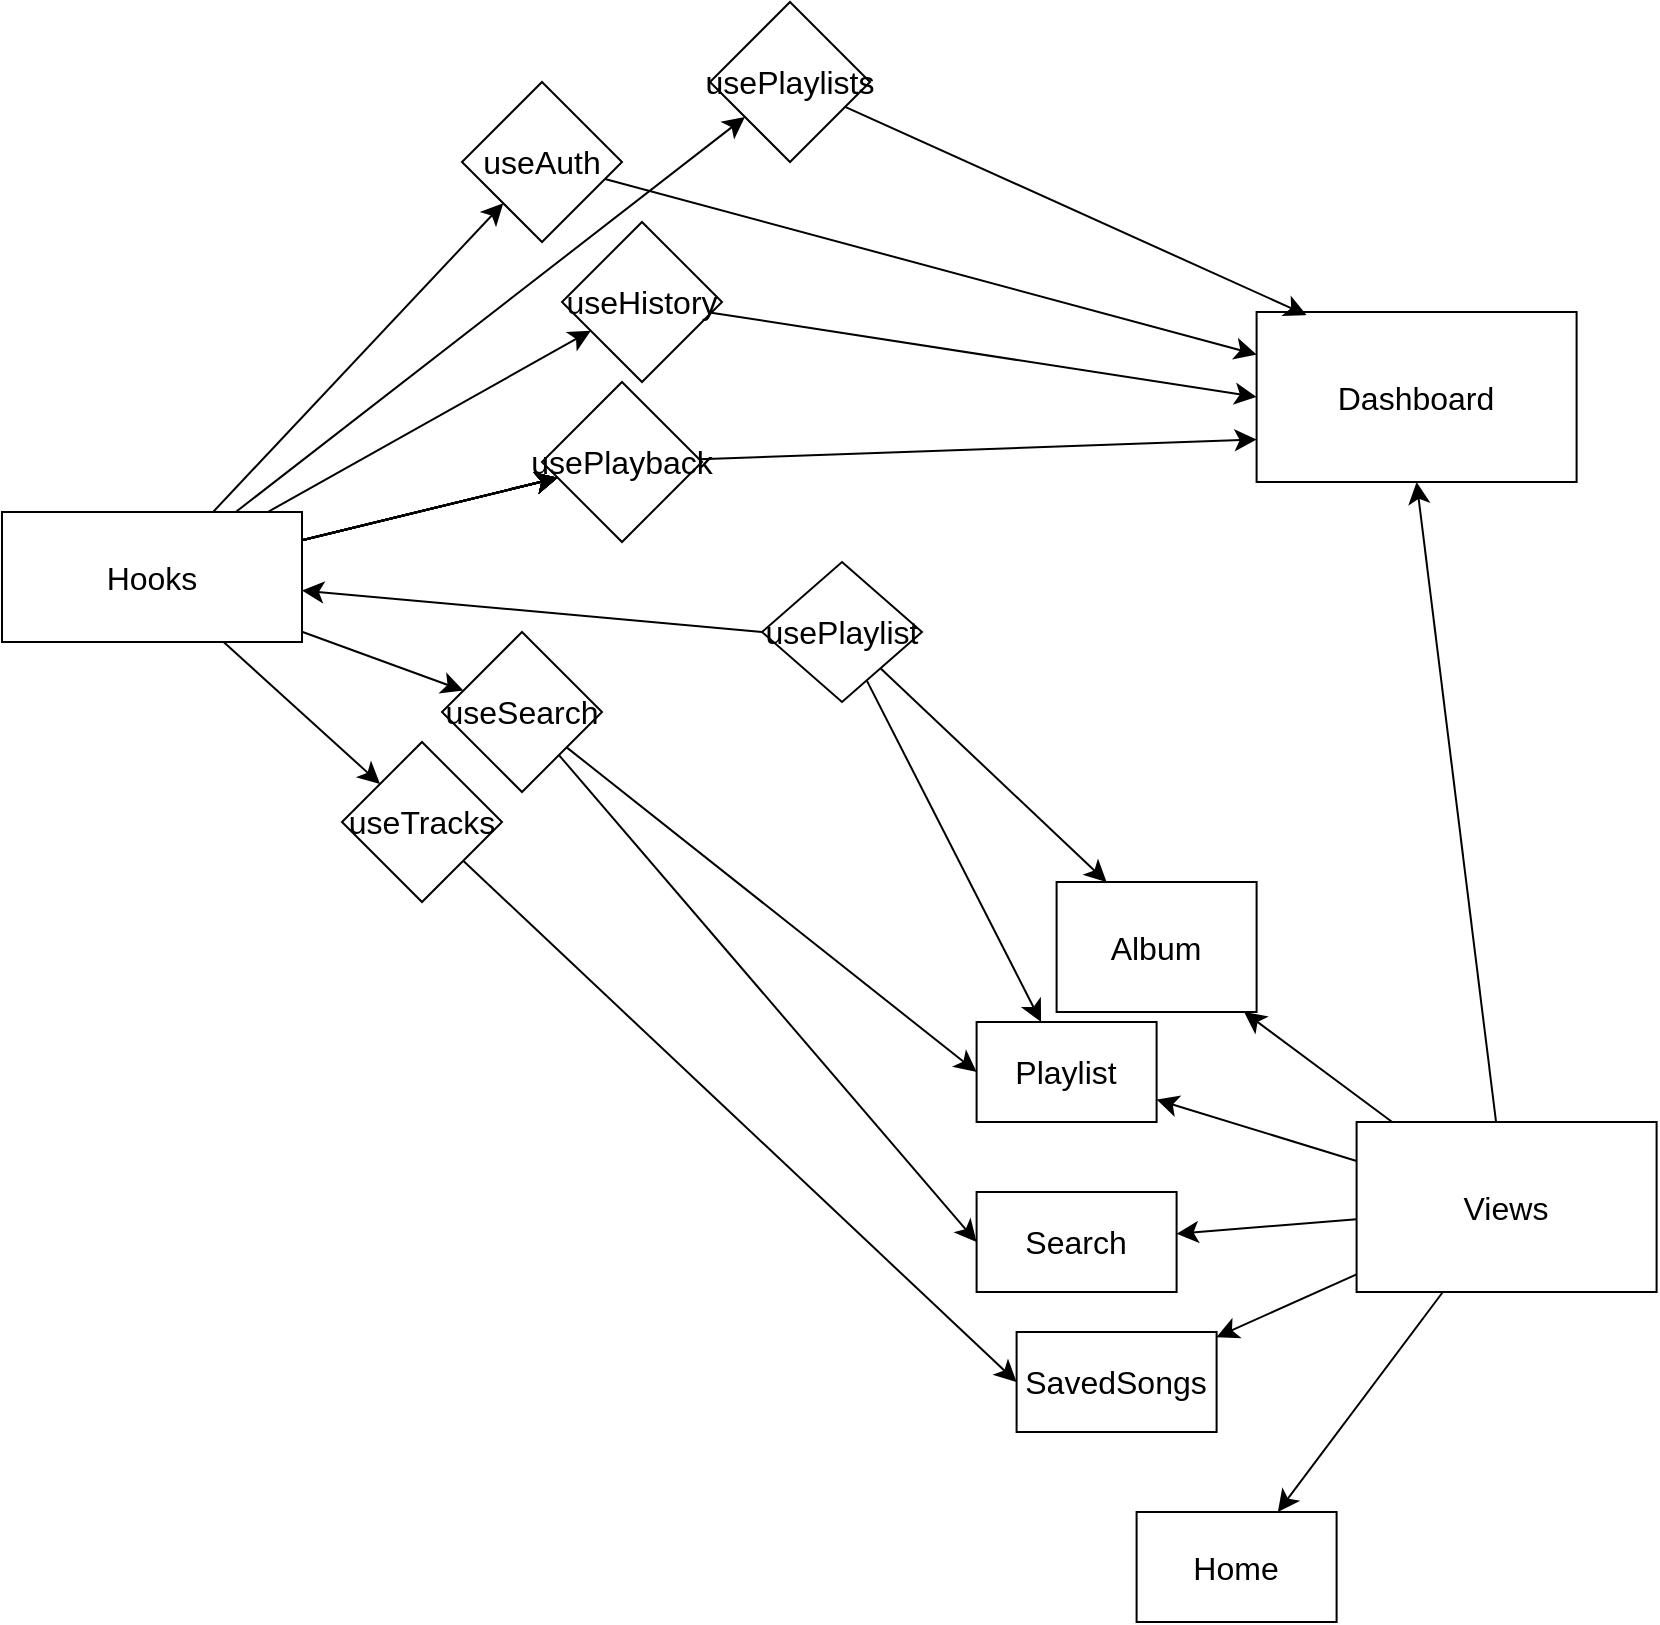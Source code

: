 <mxfile version="21.3.6" type="device">
  <diagram id="C5RBs43oDa-KdzZeNtuy" name="Page-1">
    <mxGraphModel dx="2084" dy="1904" grid="1" gridSize="10" guides="1" tooltips="1" connect="1" arrows="1" fold="1" page="1" pageScale="1" pageWidth="827" pageHeight="1169" math="0" shadow="0">
      <root>
        <mxCell id="WIyWlLk6GJQsqaUBKTNV-0" />
        <mxCell id="WIyWlLk6GJQsqaUBKTNV-1" parent="WIyWlLk6GJQsqaUBKTNV-0" />
        <mxCell id="a4OTLUtItuGeTME4cSqo-0" value="Dashboard" style="rounded=0;whiteSpace=wrap;html=1;fontSize=16;" parent="WIyWlLk6GJQsqaUBKTNV-1" vertex="1">
          <mxGeometry x="607.3" y="65" width="160" height="85" as="geometry" />
        </mxCell>
        <mxCell id="a4OTLUtItuGeTME4cSqo-6" value="" style="edgeStyle=none;curved=1;rounded=0;orthogonalLoop=1;jettySize=auto;html=1;fontSize=12;startSize=8;endSize=8;" parent="WIyWlLk6GJQsqaUBKTNV-1" source="a4OTLUtItuGeTME4cSqo-1" target="a4OTLUtItuGeTME4cSqo-5" edge="1">
          <mxGeometry relative="1" as="geometry" />
        </mxCell>
        <mxCell id="a4OTLUtItuGeTME4cSqo-7" value="" style="edgeStyle=none;curved=1;rounded=0;orthogonalLoop=1;jettySize=auto;html=1;fontSize=12;startSize=8;endSize=8;" parent="WIyWlLk6GJQsqaUBKTNV-1" source="a4OTLUtItuGeTME4cSqo-1" target="a4OTLUtItuGeTME4cSqo-5" edge="1">
          <mxGeometry relative="1" as="geometry" />
        </mxCell>
        <mxCell id="a4OTLUtItuGeTME4cSqo-8" value="" style="edgeStyle=none;curved=1;rounded=0;orthogonalLoop=1;jettySize=auto;html=1;fontSize=12;startSize=8;endSize=8;" parent="WIyWlLk6GJQsqaUBKTNV-1" source="a4OTLUtItuGeTME4cSqo-1" target="a4OTLUtItuGeTME4cSqo-5" edge="1">
          <mxGeometry relative="1" as="geometry" />
        </mxCell>
        <mxCell id="a4OTLUtItuGeTME4cSqo-9" value="" style="edgeStyle=none;curved=1;rounded=0;orthogonalLoop=1;jettySize=auto;html=1;fontSize=12;startSize=8;endSize=8;" parent="WIyWlLk6GJQsqaUBKTNV-1" source="a4OTLUtItuGeTME4cSqo-1" target="a4OTLUtItuGeTME4cSqo-5" edge="1">
          <mxGeometry relative="1" as="geometry" />
        </mxCell>
        <mxCell id="a4OTLUtItuGeTME4cSqo-10" value="" style="edgeStyle=none;curved=1;rounded=0;orthogonalLoop=1;jettySize=auto;html=1;fontSize=12;startSize=8;endSize=8;" parent="WIyWlLk6GJQsqaUBKTNV-1" source="a4OTLUtItuGeTME4cSqo-1" target="a4OTLUtItuGeTME4cSqo-5" edge="1">
          <mxGeometry relative="1" as="geometry" />
        </mxCell>
        <mxCell id="a4OTLUtItuGeTME4cSqo-11" value="" style="edgeStyle=none;curved=1;rounded=0;orthogonalLoop=1;jettySize=auto;html=1;fontSize=12;startSize=8;endSize=8;" parent="WIyWlLk6GJQsqaUBKTNV-1" source="a4OTLUtItuGeTME4cSqo-1" target="a4OTLUtItuGeTME4cSqo-5" edge="1">
          <mxGeometry relative="1" as="geometry" />
        </mxCell>
        <mxCell id="a4OTLUtItuGeTME4cSqo-12" value="" style="edgeStyle=none;curved=1;rounded=0;orthogonalLoop=1;jettySize=auto;html=1;fontSize=12;startSize=8;endSize=8;" parent="WIyWlLk6GJQsqaUBKTNV-1" source="a4OTLUtItuGeTME4cSqo-1" target="a4OTLUtItuGeTME4cSqo-5" edge="1">
          <mxGeometry relative="1" as="geometry" />
        </mxCell>
        <mxCell id="a4OTLUtItuGeTME4cSqo-13" value="" style="edgeStyle=none;curved=1;rounded=0;orthogonalLoop=1;jettySize=auto;html=1;fontSize=12;startSize=8;endSize=8;" parent="WIyWlLk6GJQsqaUBKTNV-1" source="a4OTLUtItuGeTME4cSqo-1" target="a4OTLUtItuGeTME4cSqo-5" edge="1">
          <mxGeometry relative="1" as="geometry" />
        </mxCell>
        <mxCell id="a4OTLUtItuGeTME4cSqo-15" value="" style="edgeStyle=none;curved=1;rounded=0;orthogonalLoop=1;jettySize=auto;html=1;fontSize=12;startSize=8;endSize=8;" parent="WIyWlLk6GJQsqaUBKTNV-1" source="a4OTLUtItuGeTME4cSqo-1" target="a4OTLUtItuGeTME4cSqo-14" edge="1">
          <mxGeometry relative="1" as="geometry" />
        </mxCell>
        <mxCell id="a4OTLUtItuGeTME4cSqo-17" value="" style="edgeStyle=none;curved=1;rounded=0;orthogonalLoop=1;jettySize=auto;html=1;fontSize=12;startSize=8;endSize=8;" parent="WIyWlLk6GJQsqaUBKTNV-1" source="a4OTLUtItuGeTME4cSqo-1" target="a4OTLUtItuGeTME4cSqo-16" edge="1">
          <mxGeometry relative="1" as="geometry" />
        </mxCell>
        <mxCell id="a4OTLUtItuGeTME4cSqo-19" value="" style="edgeStyle=none;curved=1;rounded=0;orthogonalLoop=1;jettySize=auto;html=1;fontSize=12;startSize=8;endSize=8;" parent="WIyWlLk6GJQsqaUBKTNV-1" source="a4OTLUtItuGeTME4cSqo-1" target="a4OTLUtItuGeTME4cSqo-18" edge="1">
          <mxGeometry relative="1" as="geometry" />
        </mxCell>
        <mxCell id="a4OTLUtItuGeTME4cSqo-21" value="" style="edgeStyle=none;curved=1;rounded=0;orthogonalLoop=1;jettySize=auto;html=1;fontSize=12;startSize=8;endSize=8;" parent="WIyWlLk6GJQsqaUBKTNV-1" source="a4OTLUtItuGeTME4cSqo-1" target="a4OTLUtItuGeTME4cSqo-20" edge="1">
          <mxGeometry relative="1" as="geometry" />
        </mxCell>
        <mxCell id="a4OTLUtItuGeTME4cSqo-49" value="" style="edgeStyle=none;curved=1;rounded=0;orthogonalLoop=1;jettySize=auto;html=1;fontSize=12;startSize=8;endSize=8;" parent="WIyWlLk6GJQsqaUBKTNV-1" source="a4OTLUtItuGeTME4cSqo-1" target="a4OTLUtItuGeTME4cSqo-48" edge="1">
          <mxGeometry relative="1" as="geometry" />
        </mxCell>
        <mxCell id="a4OTLUtItuGeTME4cSqo-1" value="Hooks" style="rounded=0;whiteSpace=wrap;html=1;fontSize=16;" parent="WIyWlLk6GJQsqaUBKTNV-1" vertex="1">
          <mxGeometry x="-20" y="165" width="150" height="65" as="geometry" />
        </mxCell>
        <mxCell id="a4OTLUtItuGeTME4cSqo-26" value="" style="edgeStyle=none;curved=1;rounded=0;orthogonalLoop=1;jettySize=auto;html=1;fontSize=12;startSize=8;endSize=8;" parent="WIyWlLk6GJQsqaUBKTNV-1" source="a4OTLUtItuGeTME4cSqo-2" target="a4OTLUtItuGeTME4cSqo-25" edge="1">
          <mxGeometry relative="1" as="geometry" />
        </mxCell>
        <mxCell id="a4OTLUtItuGeTME4cSqo-28" value="" style="edgeStyle=none;curved=1;rounded=0;orthogonalLoop=1;jettySize=auto;html=1;fontSize=12;startSize=8;endSize=8;" parent="WIyWlLk6GJQsqaUBKTNV-1" source="a4OTLUtItuGeTME4cSqo-2" target="a4OTLUtItuGeTME4cSqo-27" edge="1">
          <mxGeometry relative="1" as="geometry" />
        </mxCell>
        <mxCell id="a4OTLUtItuGeTME4cSqo-30" value="" style="edgeStyle=none;curved=1;rounded=0;orthogonalLoop=1;jettySize=auto;html=1;fontSize=12;startSize=8;endSize=8;" parent="WIyWlLk6GJQsqaUBKTNV-1" source="a4OTLUtItuGeTME4cSqo-2" target="a4OTLUtItuGeTME4cSqo-29" edge="1">
          <mxGeometry relative="1" as="geometry" />
        </mxCell>
        <mxCell id="a4OTLUtItuGeTME4cSqo-32" value="" style="edgeStyle=none;curved=1;rounded=0;orthogonalLoop=1;jettySize=auto;html=1;fontSize=12;startSize=8;endSize=8;" parent="WIyWlLk6GJQsqaUBKTNV-1" source="a4OTLUtItuGeTME4cSqo-2" target="a4OTLUtItuGeTME4cSqo-31" edge="1">
          <mxGeometry relative="1" as="geometry" />
        </mxCell>
        <mxCell id="a4OTLUtItuGeTME4cSqo-39" style="edgeStyle=none;curved=1;rounded=0;orthogonalLoop=1;jettySize=auto;html=1;entryX=0.5;entryY=1;entryDx=0;entryDy=0;fontSize=12;startSize=8;endSize=8;" parent="WIyWlLk6GJQsqaUBKTNV-1" source="a4OTLUtItuGeTME4cSqo-2" target="a4OTLUtItuGeTME4cSqo-0" edge="1">
          <mxGeometry relative="1" as="geometry" />
        </mxCell>
        <mxCell id="a4OTLUtItuGeTME4cSqo-45" value="" style="edgeStyle=none;curved=1;rounded=0;orthogonalLoop=1;jettySize=auto;html=1;fontSize=12;startSize=8;endSize=8;" parent="WIyWlLk6GJQsqaUBKTNV-1" source="a4OTLUtItuGeTME4cSqo-2" target="a4OTLUtItuGeTME4cSqo-44" edge="1">
          <mxGeometry relative="1" as="geometry" />
        </mxCell>
        <mxCell id="a4OTLUtItuGeTME4cSqo-2" value="Views" style="rounded=0;whiteSpace=wrap;html=1;fontSize=16;" parent="WIyWlLk6GJQsqaUBKTNV-1" vertex="1">
          <mxGeometry x="657.3" y="470" width="150" height="85" as="geometry" />
        </mxCell>
        <mxCell id="a4OTLUtItuGeTME4cSqo-41" style="edgeStyle=none;curved=1;rounded=0;orthogonalLoop=1;jettySize=auto;html=1;exitX=0;exitY=0.5;exitDx=0;exitDy=0;fontSize=12;startSize=8;endSize=8;" parent="WIyWlLk6GJQsqaUBKTNV-1" source="a4OTLUtItuGeTME4cSqo-3" target="a4OTLUtItuGeTME4cSqo-1" edge="1">
          <mxGeometry relative="1" as="geometry" />
        </mxCell>
        <mxCell id="1RcgN7MGZJYINN4Vdq3p-1" style="edgeStyle=none;curved=1;rounded=0;orthogonalLoop=1;jettySize=auto;html=1;fontSize=12;startSize=8;endSize=8;" edge="1" parent="WIyWlLk6GJQsqaUBKTNV-1" source="a4OTLUtItuGeTME4cSqo-3" target="a4OTLUtItuGeTME4cSqo-25">
          <mxGeometry relative="1" as="geometry" />
        </mxCell>
        <mxCell id="1RcgN7MGZJYINN4Vdq3p-2" style="edgeStyle=none;curved=1;rounded=0;orthogonalLoop=1;jettySize=auto;html=1;entryX=0.25;entryY=0;entryDx=0;entryDy=0;fontSize=12;startSize=8;endSize=8;" edge="1" parent="WIyWlLk6GJQsqaUBKTNV-1" source="a4OTLUtItuGeTME4cSqo-3" target="a4OTLUtItuGeTME4cSqo-27">
          <mxGeometry relative="1" as="geometry" />
        </mxCell>
        <mxCell id="a4OTLUtItuGeTME4cSqo-3" value="usePlaylist" style="rhombus;whiteSpace=wrap;html=1;fontSize=16;rounded=0;" parent="WIyWlLk6GJQsqaUBKTNV-1" vertex="1">
          <mxGeometry x="360" y="190" width="80" height="70" as="geometry" />
        </mxCell>
        <mxCell id="a4OTLUtItuGeTME4cSqo-36" style="edgeStyle=none;curved=1;rounded=0;orthogonalLoop=1;jettySize=auto;html=1;entryX=0;entryY=0.75;entryDx=0;entryDy=0;fontSize=12;startSize=8;endSize=8;" parent="WIyWlLk6GJQsqaUBKTNV-1" source="a4OTLUtItuGeTME4cSqo-5" target="a4OTLUtItuGeTME4cSqo-0" edge="1">
          <mxGeometry relative="1" as="geometry" />
        </mxCell>
        <mxCell id="a4OTLUtItuGeTME4cSqo-5" value="usePlayback" style="rhombus;whiteSpace=wrap;html=1;fontSize=16;rounded=0;" parent="WIyWlLk6GJQsqaUBKTNV-1" vertex="1">
          <mxGeometry x="250" y="100" width="80" height="80" as="geometry" />
        </mxCell>
        <mxCell id="a4OTLUtItuGeTME4cSqo-34" style="edgeStyle=none;curved=1;rounded=0;orthogonalLoop=1;jettySize=auto;html=1;entryX=0;entryY=0.5;entryDx=0;entryDy=0;fontSize=12;startSize=8;endSize=8;" parent="WIyWlLk6GJQsqaUBKTNV-1" source="a4OTLUtItuGeTME4cSqo-14" target="a4OTLUtItuGeTME4cSqo-31" edge="1">
          <mxGeometry relative="1" as="geometry" />
        </mxCell>
        <mxCell id="a4OTLUtItuGeTME4cSqo-14" value="useTracks" style="rhombus;whiteSpace=wrap;html=1;fontSize=16;rounded=0;" parent="WIyWlLk6GJQsqaUBKTNV-1" vertex="1">
          <mxGeometry x="150" y="280" width="80" height="80" as="geometry" />
        </mxCell>
        <mxCell id="a4OTLUtItuGeTME4cSqo-33" style="edgeStyle=none;curved=1;rounded=0;orthogonalLoop=1;jettySize=auto;html=1;entryX=0;entryY=0.5;entryDx=0;entryDy=0;fontSize=12;startSize=8;endSize=8;" parent="WIyWlLk6GJQsqaUBKTNV-1" source="a4OTLUtItuGeTME4cSqo-16" target="a4OTLUtItuGeTME4cSqo-25" edge="1">
          <mxGeometry relative="1" as="geometry" />
        </mxCell>
        <mxCell id="a4OTLUtItuGeTME4cSqo-43" style="edgeStyle=none;curved=1;rounded=0;orthogonalLoop=1;jettySize=auto;html=1;entryX=0;entryY=0.5;entryDx=0;entryDy=0;fontSize=12;startSize=8;endSize=8;" parent="WIyWlLk6GJQsqaUBKTNV-1" source="a4OTLUtItuGeTME4cSqo-16" target="a4OTLUtItuGeTME4cSqo-29" edge="1">
          <mxGeometry relative="1" as="geometry" />
        </mxCell>
        <mxCell id="a4OTLUtItuGeTME4cSqo-16" value="useSearch" style="rhombus;whiteSpace=wrap;html=1;fontSize=16;rounded=0;" parent="WIyWlLk6GJQsqaUBKTNV-1" vertex="1">
          <mxGeometry x="200" y="225" width="80" height="80" as="geometry" />
        </mxCell>
        <mxCell id="a4OTLUtItuGeTME4cSqo-23" style="edgeStyle=none;curved=1;rounded=0;orthogonalLoop=1;jettySize=auto;html=1;entryX=0;entryY=0.25;entryDx=0;entryDy=0;fontSize=12;startSize=8;endSize=8;" parent="WIyWlLk6GJQsqaUBKTNV-1" source="a4OTLUtItuGeTME4cSqo-18" target="a4OTLUtItuGeTME4cSqo-0" edge="1">
          <mxGeometry relative="1" as="geometry" />
        </mxCell>
        <mxCell id="a4OTLUtItuGeTME4cSqo-18" value="useAuth" style="rhombus;whiteSpace=wrap;html=1;fontSize=16;rounded=0;" parent="WIyWlLk6GJQsqaUBKTNV-1" vertex="1">
          <mxGeometry x="210" y="-50" width="80" height="80" as="geometry" />
        </mxCell>
        <mxCell id="a4OTLUtItuGeTME4cSqo-24" style="edgeStyle=none;curved=1;rounded=0;orthogonalLoop=1;jettySize=auto;html=1;entryX=0;entryY=0.5;entryDx=0;entryDy=0;fontSize=12;startSize=8;endSize=8;" parent="WIyWlLk6GJQsqaUBKTNV-1" source="a4OTLUtItuGeTME4cSqo-20" target="a4OTLUtItuGeTME4cSqo-0" edge="1">
          <mxGeometry relative="1" as="geometry" />
        </mxCell>
        <mxCell id="a4OTLUtItuGeTME4cSqo-20" value="useHistory" style="rhombus;whiteSpace=wrap;html=1;fontSize=16;rounded=0;" parent="WIyWlLk6GJQsqaUBKTNV-1" vertex="1">
          <mxGeometry x="260" y="20" width="80" height="80" as="geometry" />
        </mxCell>
        <mxCell id="a4OTLUtItuGeTME4cSqo-25" value="Playlist" style="whiteSpace=wrap;html=1;fontSize=16;rounded=0;" parent="WIyWlLk6GJQsqaUBKTNV-1" vertex="1">
          <mxGeometry x="467.3" y="420" width="90" height="50" as="geometry" />
        </mxCell>
        <mxCell id="a4OTLUtItuGeTME4cSqo-27" value="Album" style="whiteSpace=wrap;html=1;fontSize=16;rounded=0;" parent="WIyWlLk6GJQsqaUBKTNV-1" vertex="1">
          <mxGeometry x="507.3" y="350" width="100" height="65" as="geometry" />
        </mxCell>
        <mxCell id="a4OTLUtItuGeTME4cSqo-29" value="Search" style="whiteSpace=wrap;html=1;fontSize=16;rounded=0;" parent="WIyWlLk6GJQsqaUBKTNV-1" vertex="1">
          <mxGeometry x="467.3" y="505" width="100" height="50" as="geometry" />
        </mxCell>
        <mxCell id="a4OTLUtItuGeTME4cSqo-31" value="SavedSongs" style="whiteSpace=wrap;html=1;fontSize=16;rounded=0;" parent="WIyWlLk6GJQsqaUBKTNV-1" vertex="1">
          <mxGeometry x="487.3" y="575" width="100" height="50" as="geometry" />
        </mxCell>
        <mxCell id="a4OTLUtItuGeTME4cSqo-44" value="Home" style="whiteSpace=wrap;html=1;fontSize=16;rounded=0;" parent="WIyWlLk6GJQsqaUBKTNV-1" vertex="1">
          <mxGeometry x="547.3" y="665" width="100" height="55" as="geometry" />
        </mxCell>
        <mxCell id="1RcgN7MGZJYINN4Vdq3p-3" style="edgeStyle=none;curved=1;rounded=0;orthogonalLoop=1;jettySize=auto;html=1;entryX=0.156;entryY=0.018;entryDx=0;entryDy=0;entryPerimeter=0;fontSize=12;startSize=8;endSize=8;" edge="1" parent="WIyWlLk6GJQsqaUBKTNV-1" source="a4OTLUtItuGeTME4cSqo-48" target="a4OTLUtItuGeTME4cSqo-0">
          <mxGeometry relative="1" as="geometry" />
        </mxCell>
        <mxCell id="a4OTLUtItuGeTME4cSqo-48" value="usePlaylists" style="rhombus;whiteSpace=wrap;html=1;fontSize=16;rounded=0;" parent="WIyWlLk6GJQsqaUBKTNV-1" vertex="1">
          <mxGeometry x="334" y="-90" width="80" height="80" as="geometry" />
        </mxCell>
      </root>
    </mxGraphModel>
  </diagram>
</mxfile>

